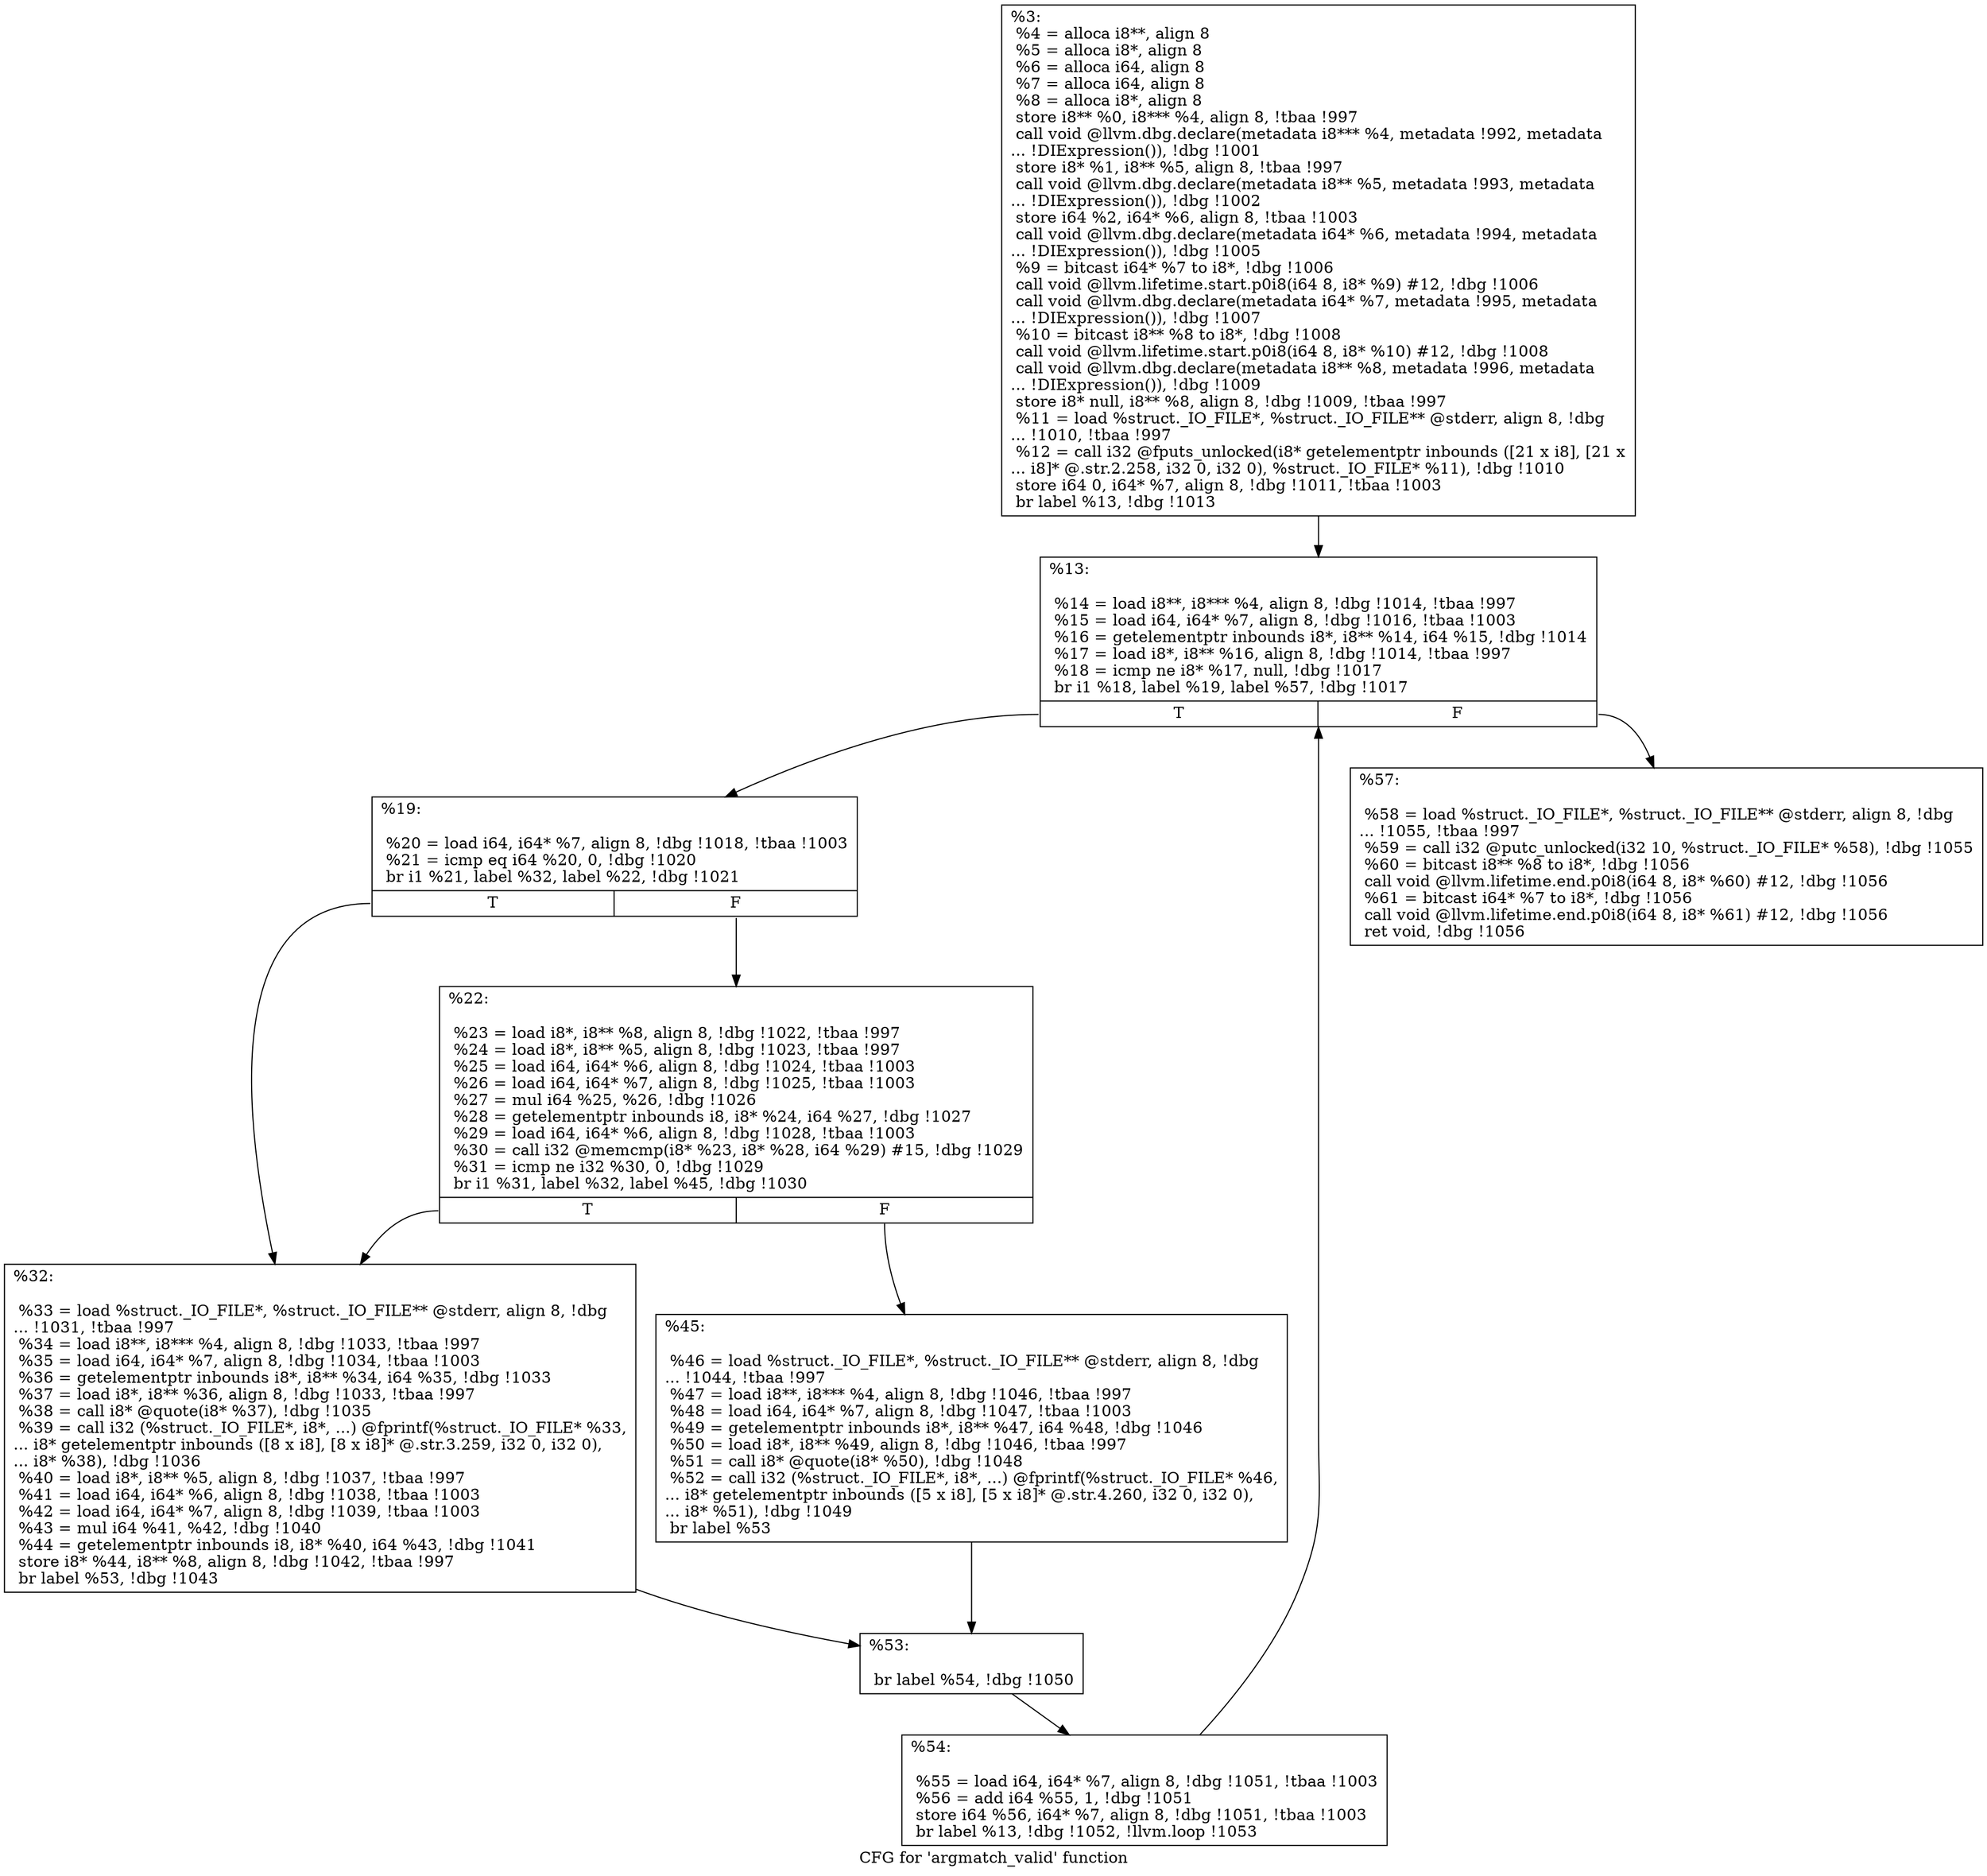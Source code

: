 digraph "CFG for 'argmatch_valid' function" {
	label="CFG for 'argmatch_valid' function";

	Node0x1983560 [shape=record,label="{%3:\l  %4 = alloca i8**, align 8\l  %5 = alloca i8*, align 8\l  %6 = alloca i64, align 8\l  %7 = alloca i64, align 8\l  %8 = alloca i8*, align 8\l  store i8** %0, i8*** %4, align 8, !tbaa !997\l  call void @llvm.dbg.declare(metadata i8*** %4, metadata !992, metadata\l... !DIExpression()), !dbg !1001\l  store i8* %1, i8** %5, align 8, !tbaa !997\l  call void @llvm.dbg.declare(metadata i8** %5, metadata !993, metadata\l... !DIExpression()), !dbg !1002\l  store i64 %2, i64* %6, align 8, !tbaa !1003\l  call void @llvm.dbg.declare(metadata i64* %6, metadata !994, metadata\l... !DIExpression()), !dbg !1005\l  %9 = bitcast i64* %7 to i8*, !dbg !1006\l  call void @llvm.lifetime.start.p0i8(i64 8, i8* %9) #12, !dbg !1006\l  call void @llvm.dbg.declare(metadata i64* %7, metadata !995, metadata\l... !DIExpression()), !dbg !1007\l  %10 = bitcast i8** %8 to i8*, !dbg !1008\l  call void @llvm.lifetime.start.p0i8(i64 8, i8* %10) #12, !dbg !1008\l  call void @llvm.dbg.declare(metadata i8** %8, metadata !996, metadata\l... !DIExpression()), !dbg !1009\l  store i8* null, i8** %8, align 8, !dbg !1009, !tbaa !997\l  %11 = load %struct._IO_FILE*, %struct._IO_FILE** @stderr, align 8, !dbg\l... !1010, !tbaa !997\l  %12 = call i32 @fputs_unlocked(i8* getelementptr inbounds ([21 x i8], [21 x\l... i8]* @.str.2.258, i32 0, i32 0), %struct._IO_FILE* %11), !dbg !1010\l  store i64 0, i64* %7, align 8, !dbg !1011, !tbaa !1003\l  br label %13, !dbg !1013\l}"];
	Node0x1983560 -> Node0x19835b0;
	Node0x19835b0 [shape=record,label="{%13:\l\l  %14 = load i8**, i8*** %4, align 8, !dbg !1014, !tbaa !997\l  %15 = load i64, i64* %7, align 8, !dbg !1016, !tbaa !1003\l  %16 = getelementptr inbounds i8*, i8** %14, i64 %15, !dbg !1014\l  %17 = load i8*, i8** %16, align 8, !dbg !1014, !tbaa !997\l  %18 = icmp ne i8* %17, null, !dbg !1017\l  br i1 %18, label %19, label %57, !dbg !1017\l|{<s0>T|<s1>F}}"];
	Node0x19835b0:s0 -> Node0x1983600;
	Node0x19835b0:s1 -> Node0x19837e0;
	Node0x1983600 [shape=record,label="{%19:\l\l  %20 = load i64, i64* %7, align 8, !dbg !1018, !tbaa !1003\l  %21 = icmp eq i64 %20, 0, !dbg !1020\l  br i1 %21, label %32, label %22, !dbg !1021\l|{<s0>T|<s1>F}}"];
	Node0x1983600:s0 -> Node0x19836a0;
	Node0x1983600:s1 -> Node0x1983650;
	Node0x1983650 [shape=record,label="{%22:\l\l  %23 = load i8*, i8** %8, align 8, !dbg !1022, !tbaa !997\l  %24 = load i8*, i8** %5, align 8, !dbg !1023, !tbaa !997\l  %25 = load i64, i64* %6, align 8, !dbg !1024, !tbaa !1003\l  %26 = load i64, i64* %7, align 8, !dbg !1025, !tbaa !1003\l  %27 = mul i64 %25, %26, !dbg !1026\l  %28 = getelementptr inbounds i8, i8* %24, i64 %27, !dbg !1027\l  %29 = load i64, i64* %6, align 8, !dbg !1028, !tbaa !1003\l  %30 = call i32 @memcmp(i8* %23, i8* %28, i64 %29) #15, !dbg !1029\l  %31 = icmp ne i32 %30, 0, !dbg !1029\l  br i1 %31, label %32, label %45, !dbg !1030\l|{<s0>T|<s1>F}}"];
	Node0x1983650:s0 -> Node0x19836a0;
	Node0x1983650:s1 -> Node0x19836f0;
	Node0x19836a0 [shape=record,label="{%32:\l\l  %33 = load %struct._IO_FILE*, %struct._IO_FILE** @stderr, align 8, !dbg\l... !1031, !tbaa !997\l  %34 = load i8**, i8*** %4, align 8, !dbg !1033, !tbaa !997\l  %35 = load i64, i64* %7, align 8, !dbg !1034, !tbaa !1003\l  %36 = getelementptr inbounds i8*, i8** %34, i64 %35, !dbg !1033\l  %37 = load i8*, i8** %36, align 8, !dbg !1033, !tbaa !997\l  %38 = call i8* @quote(i8* %37), !dbg !1035\l  %39 = call i32 (%struct._IO_FILE*, i8*, ...) @fprintf(%struct._IO_FILE* %33,\l... i8* getelementptr inbounds ([8 x i8], [8 x i8]* @.str.3.259, i32 0, i32 0),\l... i8* %38), !dbg !1036\l  %40 = load i8*, i8** %5, align 8, !dbg !1037, !tbaa !997\l  %41 = load i64, i64* %6, align 8, !dbg !1038, !tbaa !1003\l  %42 = load i64, i64* %7, align 8, !dbg !1039, !tbaa !1003\l  %43 = mul i64 %41, %42, !dbg !1040\l  %44 = getelementptr inbounds i8, i8* %40, i64 %43, !dbg !1041\l  store i8* %44, i8** %8, align 8, !dbg !1042, !tbaa !997\l  br label %53, !dbg !1043\l}"];
	Node0x19836a0 -> Node0x1983740;
	Node0x19836f0 [shape=record,label="{%45:\l\l  %46 = load %struct._IO_FILE*, %struct._IO_FILE** @stderr, align 8, !dbg\l... !1044, !tbaa !997\l  %47 = load i8**, i8*** %4, align 8, !dbg !1046, !tbaa !997\l  %48 = load i64, i64* %7, align 8, !dbg !1047, !tbaa !1003\l  %49 = getelementptr inbounds i8*, i8** %47, i64 %48, !dbg !1046\l  %50 = load i8*, i8** %49, align 8, !dbg !1046, !tbaa !997\l  %51 = call i8* @quote(i8* %50), !dbg !1048\l  %52 = call i32 (%struct._IO_FILE*, i8*, ...) @fprintf(%struct._IO_FILE* %46,\l... i8* getelementptr inbounds ([5 x i8], [5 x i8]* @.str.4.260, i32 0, i32 0),\l... i8* %51), !dbg !1049\l  br label %53\l}"];
	Node0x19836f0 -> Node0x1983740;
	Node0x1983740 [shape=record,label="{%53:\l\l  br label %54, !dbg !1050\l}"];
	Node0x1983740 -> Node0x1983790;
	Node0x1983790 [shape=record,label="{%54:\l\l  %55 = load i64, i64* %7, align 8, !dbg !1051, !tbaa !1003\l  %56 = add i64 %55, 1, !dbg !1051\l  store i64 %56, i64* %7, align 8, !dbg !1051, !tbaa !1003\l  br label %13, !dbg !1052, !llvm.loop !1053\l}"];
	Node0x1983790 -> Node0x19835b0;
	Node0x19837e0 [shape=record,label="{%57:\l\l  %58 = load %struct._IO_FILE*, %struct._IO_FILE** @stderr, align 8, !dbg\l... !1055, !tbaa !997\l  %59 = call i32 @putc_unlocked(i32 10, %struct._IO_FILE* %58), !dbg !1055\l  %60 = bitcast i8** %8 to i8*, !dbg !1056\l  call void @llvm.lifetime.end.p0i8(i64 8, i8* %60) #12, !dbg !1056\l  %61 = bitcast i64* %7 to i8*, !dbg !1056\l  call void @llvm.lifetime.end.p0i8(i64 8, i8* %61) #12, !dbg !1056\l  ret void, !dbg !1056\l}"];
}
